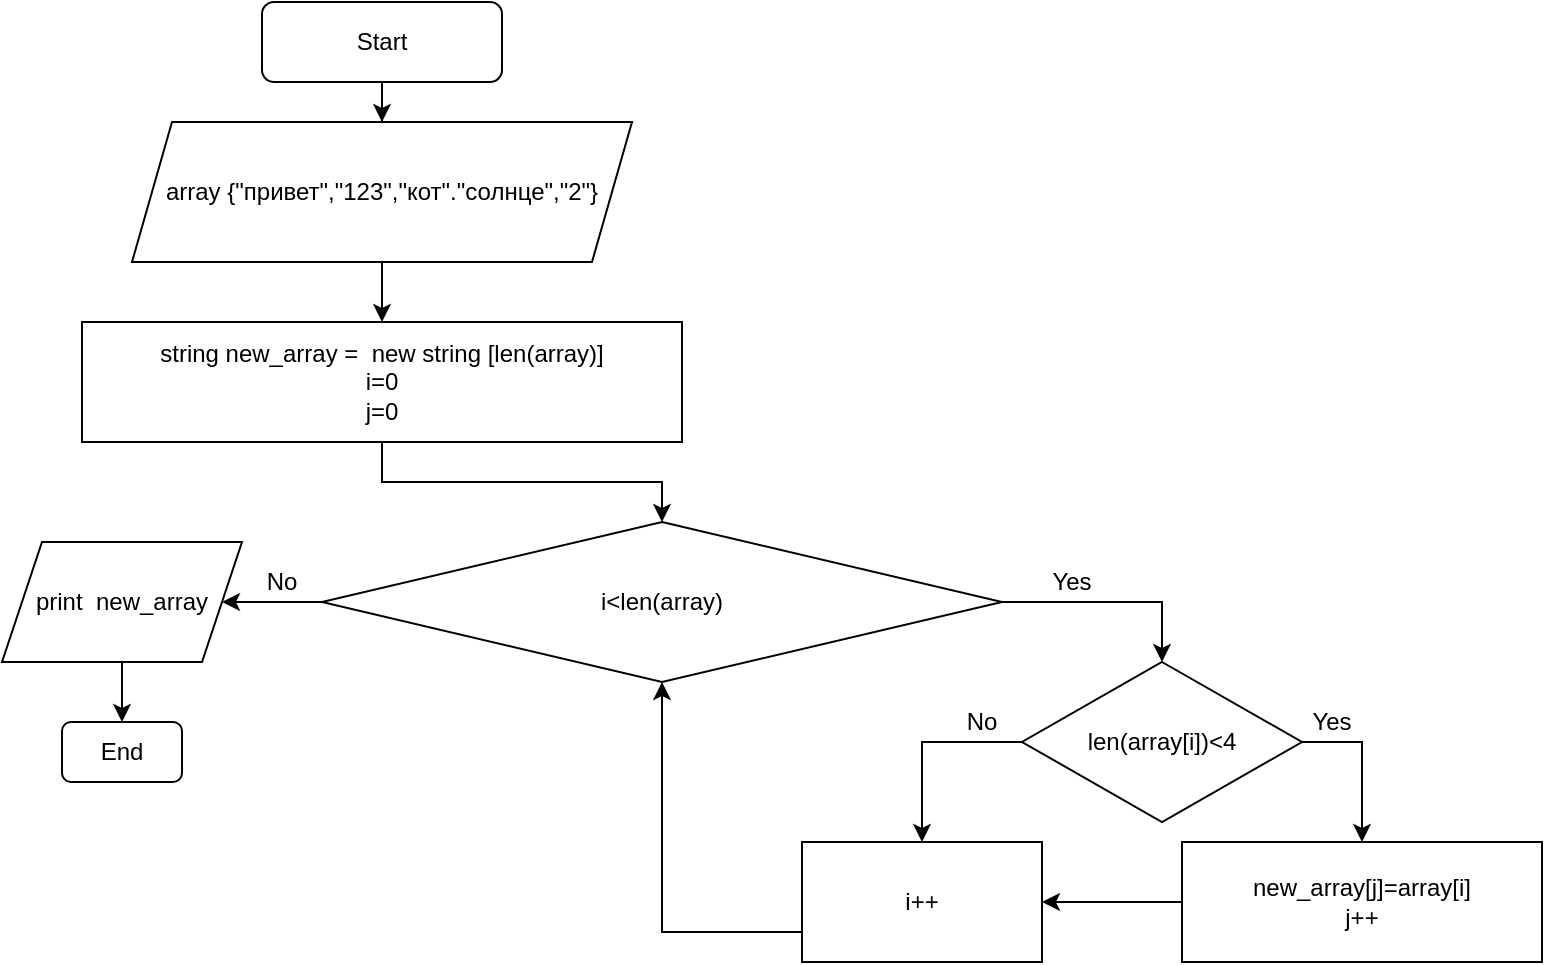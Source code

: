 <mxfile version="17.4.2" type="google"><diagram id="C5RBs43oDa-KdzZeNtuy" name="Page-1"><mxGraphModel grid="1" page="1" gridSize="10" guides="1" tooltips="1" connect="1" arrows="1" fold="1" pageScale="1" pageWidth="827" pageHeight="1169" math="0" shadow="0"><root><mxCell id="WIyWlLk6GJQsqaUBKTNV-0"/><mxCell id="WIyWlLk6GJQsqaUBKTNV-1" parent="WIyWlLk6GJQsqaUBKTNV-0"/><mxCell id="dIhAHI7peC5_do2MFKsz-16" value="" style="edgeStyle=orthogonalEdgeStyle;rounded=0;jumpSize=1;orthogonalLoop=1;jettySize=auto;html=1;" edge="1" parent="WIyWlLk6GJQsqaUBKTNV-1" source="WIyWlLk6GJQsqaUBKTNV-3" target="dIhAHI7peC5_do2MFKsz-15"><mxGeometry relative="1" as="geometry"/></mxCell><mxCell id="WIyWlLk6GJQsqaUBKTNV-3" value="Start" style="rounded=1;whiteSpace=wrap;html=1;fontSize=12;glass=0;strokeWidth=1;shadow=0;" vertex="1" parent="WIyWlLk6GJQsqaUBKTNV-1"><mxGeometry x="170" y="20" width="120" height="40" as="geometry"/></mxCell><mxCell id="dIhAHI7peC5_do2MFKsz-18" value="" style="edgeStyle=orthogonalEdgeStyle;rounded=0;jumpSize=1;orthogonalLoop=1;jettySize=auto;html=1;" edge="1" parent="WIyWlLk6GJQsqaUBKTNV-1" source="dIhAHI7peC5_do2MFKsz-15" target="dIhAHI7peC5_do2MFKsz-17"><mxGeometry relative="1" as="geometry"/></mxCell><mxCell id="dIhAHI7peC5_do2MFKsz-15" value="&lt;span&gt;array {&quot;привет&quot;,&quot;123&quot;,&quot;кот&quot;.&quot;солнце&quot;,&quot;2&quot;}&lt;/span&gt;" style="shape=parallelogram;perimeter=parallelogramPerimeter;whiteSpace=wrap;html=1;fixedSize=1;" vertex="1" parent="WIyWlLk6GJQsqaUBKTNV-1"><mxGeometry x="105" y="80" width="250" height="70" as="geometry"/></mxCell><mxCell id="dIhAHI7peC5_do2MFKsz-20" value="" style="edgeStyle=orthogonalEdgeStyle;rounded=0;jumpSize=1;orthogonalLoop=1;jettySize=auto;html=1;" edge="1" parent="WIyWlLk6GJQsqaUBKTNV-1" source="dIhAHI7peC5_do2MFKsz-17" target="dIhAHI7peC5_do2MFKsz-19"><mxGeometry relative="1" as="geometry"/></mxCell><mxCell id="dIhAHI7peC5_do2MFKsz-17" value="string new_array =&amp;nbsp; new string [len(array)]&lt;br&gt;i=0&lt;br&gt;j=0" style="rounded=0;whiteSpace=wrap;html=1;" vertex="1" parent="WIyWlLk6GJQsqaUBKTNV-1"><mxGeometry x="80" y="180" width="300" height="60" as="geometry"/></mxCell><mxCell id="dIhAHI7peC5_do2MFKsz-28" value="" style="edgeStyle=orthogonalEdgeStyle;rounded=0;jumpSize=1;orthogonalLoop=1;jettySize=auto;html=1;entryX=0.5;entryY=0;entryDx=0;entryDy=0;" edge="1" parent="WIyWlLk6GJQsqaUBKTNV-1" source="dIhAHI7peC5_do2MFKsz-19" target="dIhAHI7peC5_do2MFKsz-27"><mxGeometry relative="1" as="geometry"/></mxCell><mxCell id="dIhAHI7peC5_do2MFKsz-34" value="" style="edgeStyle=orthogonalEdgeStyle;rounded=0;jumpSize=1;orthogonalLoop=1;jettySize=auto;html=1;" edge="1" parent="WIyWlLk6GJQsqaUBKTNV-1" source="dIhAHI7peC5_do2MFKsz-19" target="dIhAHI7peC5_do2MFKsz-33"><mxGeometry relative="1" as="geometry"/></mxCell><mxCell id="dIhAHI7peC5_do2MFKsz-19" value="i&amp;lt;len(array)" style="rhombus;whiteSpace=wrap;html=1;" vertex="1" parent="WIyWlLk6GJQsqaUBKTNV-1"><mxGeometry x="200" y="280" width="340" height="80" as="geometry"/></mxCell><mxCell id="dIhAHI7peC5_do2MFKsz-31" value="" style="edgeStyle=orthogonalEdgeStyle;rounded=0;jumpSize=1;orthogonalLoop=1;jettySize=auto;html=1;exitX=1;exitY=0.5;exitDx=0;exitDy=0;" edge="1" parent="WIyWlLk6GJQsqaUBKTNV-1" source="dIhAHI7peC5_do2MFKsz-27" target="dIhAHI7peC5_do2MFKsz-30"><mxGeometry relative="1" as="geometry"><Array as="points"><mxPoint x="720" y="390"/></Array></mxGeometry></mxCell><mxCell id="dIhAHI7peC5_do2MFKsz-45" value="" style="edgeStyle=orthogonalEdgeStyle;rounded=0;jumpSize=1;orthogonalLoop=1;jettySize=auto;html=1;entryX=0.5;entryY=0;entryDx=0;entryDy=0;exitX=0;exitY=0.5;exitDx=0;exitDy=0;" edge="1" parent="WIyWlLk6GJQsqaUBKTNV-1" source="dIhAHI7peC5_do2MFKsz-27" target="dIhAHI7peC5_do2MFKsz-42"><mxGeometry relative="1" as="geometry"/></mxCell><mxCell id="dIhAHI7peC5_do2MFKsz-27" value="len(array[i])&amp;lt;4" style="rhombus;whiteSpace=wrap;html=1;" vertex="1" parent="WIyWlLk6GJQsqaUBKTNV-1"><mxGeometry x="550" y="350" width="140" height="80" as="geometry"/></mxCell><mxCell id="dIhAHI7peC5_do2MFKsz-43" value="" style="edgeStyle=orthogonalEdgeStyle;rounded=0;jumpSize=1;orthogonalLoop=1;jettySize=auto;html=1;" edge="1" parent="WIyWlLk6GJQsqaUBKTNV-1" source="dIhAHI7peC5_do2MFKsz-30" target="dIhAHI7peC5_do2MFKsz-42"><mxGeometry relative="1" as="geometry"/></mxCell><mxCell id="dIhAHI7peC5_do2MFKsz-30" value="new_array[j]=array[i]&lt;br&gt;j++" style="whiteSpace=wrap;html=1;" vertex="1" parent="WIyWlLk6GJQsqaUBKTNV-1"><mxGeometry x="630" y="440" width="180" height="60" as="geometry"/></mxCell><mxCell id="dIhAHI7peC5_do2MFKsz-37" value="" style="edgeStyle=orthogonalEdgeStyle;rounded=0;jumpSize=1;orthogonalLoop=1;jettySize=auto;html=1;" edge="1" parent="WIyWlLk6GJQsqaUBKTNV-1" source="dIhAHI7peC5_do2MFKsz-33" target="dIhAHI7peC5_do2MFKsz-36"><mxGeometry relative="1" as="geometry"/></mxCell><mxCell id="dIhAHI7peC5_do2MFKsz-33" value="print&amp;nbsp; new_array" style="shape=parallelogram;perimeter=parallelogramPerimeter;whiteSpace=wrap;html=1;fixedSize=1;" vertex="1" parent="WIyWlLk6GJQsqaUBKTNV-1"><mxGeometry x="40" y="290" width="120" height="60" as="geometry"/></mxCell><mxCell id="dIhAHI7peC5_do2MFKsz-36" value="End" style="rounded=1;whiteSpace=wrap;html=1;" vertex="1" parent="WIyWlLk6GJQsqaUBKTNV-1"><mxGeometry x="70" y="380" width="60" height="30" as="geometry"/></mxCell><mxCell id="dIhAHI7peC5_do2MFKsz-39" value="Yes" style="text;html=1;strokeColor=none;fillColor=none;align=center;verticalAlign=middle;whiteSpace=wrap;rounded=0;" vertex="1" parent="WIyWlLk6GJQsqaUBKTNV-1"><mxGeometry x="550" y="300" width="50" height="20" as="geometry"/></mxCell><mxCell id="dIhAHI7peC5_do2MFKsz-41" value="No" style="text;html=1;strokeColor=none;fillColor=none;align=center;verticalAlign=middle;whiteSpace=wrap;rounded=0;" vertex="1" parent="WIyWlLk6GJQsqaUBKTNV-1"><mxGeometry x="150" y="300" width="60" height="20" as="geometry"/></mxCell><mxCell id="dIhAHI7peC5_do2MFKsz-44" value="" style="edgeStyle=orthogonalEdgeStyle;rounded=0;jumpSize=1;orthogonalLoop=1;jettySize=auto;html=1;exitX=0;exitY=0.75;exitDx=0;exitDy=0;" edge="1" parent="WIyWlLk6GJQsqaUBKTNV-1" source="dIhAHI7peC5_do2MFKsz-42" target="dIhAHI7peC5_do2MFKsz-19"><mxGeometry relative="1" as="geometry"><mxPoint x="430" y="480" as="sourcePoint"/></mxGeometry></mxCell><mxCell id="dIhAHI7peC5_do2MFKsz-42" value="i++" style="whiteSpace=wrap;html=1;" vertex="1" parent="WIyWlLk6GJQsqaUBKTNV-1"><mxGeometry x="440" y="440" width="120" height="60" as="geometry"/></mxCell><mxCell id="dIhAHI7peC5_do2MFKsz-46" value="Yes" style="text;html=1;strokeColor=none;fillColor=none;align=center;verticalAlign=middle;whiteSpace=wrap;rounded=0;" vertex="1" parent="WIyWlLk6GJQsqaUBKTNV-1"><mxGeometry x="680" y="370" width="50" height="20" as="geometry"/></mxCell><mxCell id="dIhAHI7peC5_do2MFKsz-47" value="No" style="text;html=1;strokeColor=none;fillColor=none;align=center;verticalAlign=middle;whiteSpace=wrap;rounded=0;" vertex="1" parent="WIyWlLk6GJQsqaUBKTNV-1"><mxGeometry x="500" y="370" width="60" height="20" as="geometry"/></mxCell></root></mxGraphModel></diagram></mxfile>